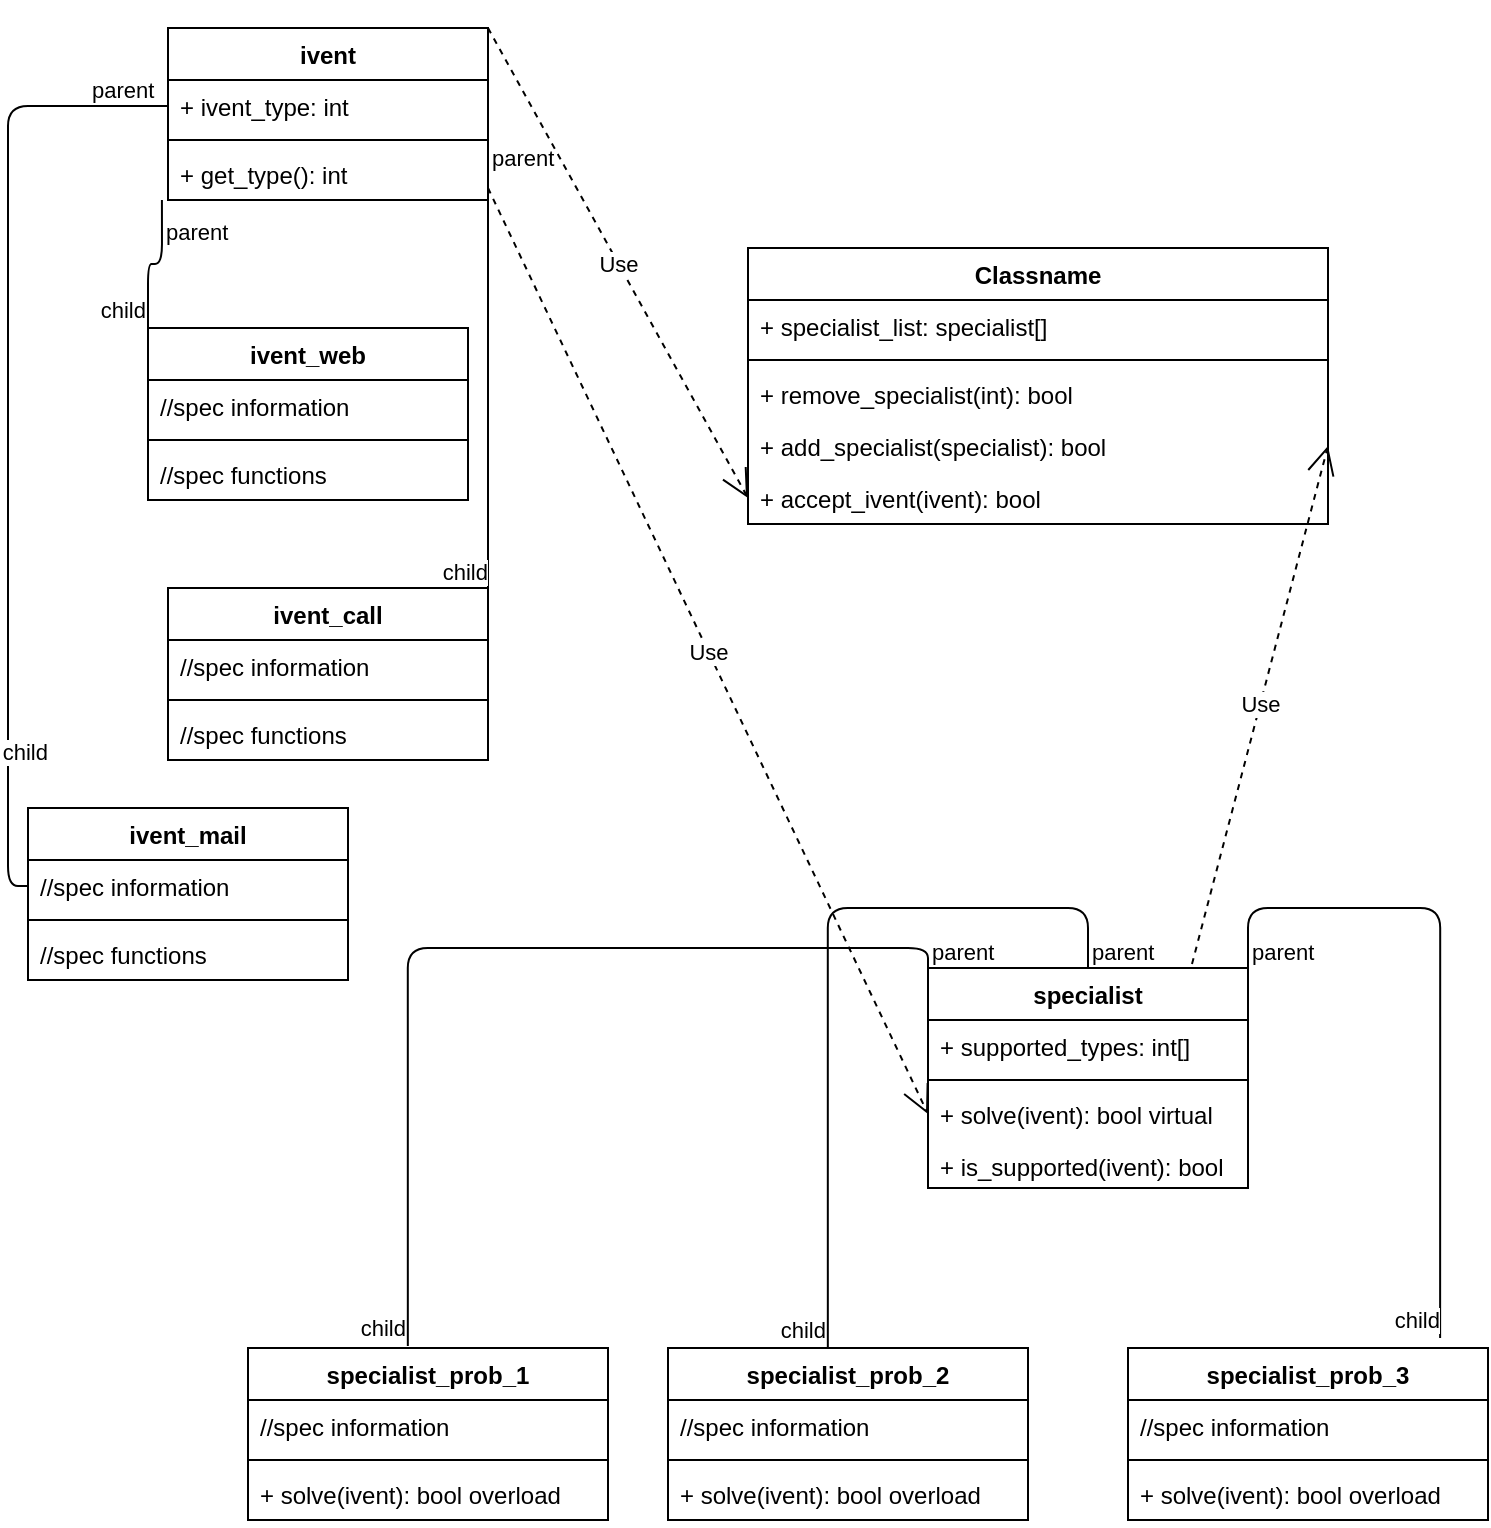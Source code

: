 <mxfile version="14.1.9" type="github">
  <diagram id="C5RBs43oDa-KdzZeNtuy" name="Page-1">
    <mxGraphModel dx="1422" dy="801" grid="1" gridSize="10" guides="1" tooltips="1" connect="1" arrows="1" fold="1" page="1" pageScale="1" pageWidth="827" pageHeight="1169" math="0" shadow="0">
      <root>
        <mxCell id="WIyWlLk6GJQsqaUBKTNV-0" />
        <mxCell id="WIyWlLk6GJQsqaUBKTNV-1" parent="WIyWlLk6GJQsqaUBKTNV-0" />
        <mxCell id="Hf2nC3oS5Auk_xt1Z7gf-0" value="ivent" style="swimlane;fontStyle=1;align=center;verticalAlign=top;childLayout=stackLayout;horizontal=1;startSize=26;horizontalStack=0;resizeParent=1;resizeParentMax=0;resizeLast=0;collapsible=1;marginBottom=0;" vertex="1" parent="WIyWlLk6GJQsqaUBKTNV-1">
          <mxGeometry x="120" y="60" width="160" height="86" as="geometry" />
        </mxCell>
        <mxCell id="Hf2nC3oS5Auk_xt1Z7gf-1" value="+ ivent_type: int" style="text;strokeColor=none;fillColor=none;align=left;verticalAlign=top;spacingLeft=4;spacingRight=4;overflow=hidden;rotatable=0;points=[[0,0.5],[1,0.5]];portConstraint=eastwest;" vertex="1" parent="Hf2nC3oS5Auk_xt1Z7gf-0">
          <mxGeometry y="26" width="160" height="26" as="geometry" />
        </mxCell>
        <mxCell id="Hf2nC3oS5Auk_xt1Z7gf-2" value="" style="line;strokeWidth=1;fillColor=none;align=left;verticalAlign=middle;spacingTop=-1;spacingLeft=3;spacingRight=3;rotatable=0;labelPosition=right;points=[];portConstraint=eastwest;" vertex="1" parent="Hf2nC3oS5Auk_xt1Z7gf-0">
          <mxGeometry y="52" width="160" height="8" as="geometry" />
        </mxCell>
        <mxCell id="Hf2nC3oS5Auk_xt1Z7gf-3" value="+ get_type(): int" style="text;strokeColor=none;fillColor=none;align=left;verticalAlign=top;spacingLeft=4;spacingRight=4;overflow=hidden;rotatable=0;points=[[0,0.5],[1,0.5]];portConstraint=eastwest;" vertex="1" parent="Hf2nC3oS5Auk_xt1Z7gf-0">
          <mxGeometry y="60" width="160" height="26" as="geometry" />
        </mxCell>
        <mxCell id="Hf2nC3oS5Auk_xt1Z7gf-4" value="ivent_web" style="swimlane;fontStyle=1;align=center;verticalAlign=top;childLayout=stackLayout;horizontal=1;startSize=26;horizontalStack=0;resizeParent=1;resizeParentMax=0;resizeLast=0;collapsible=1;marginBottom=0;" vertex="1" parent="WIyWlLk6GJQsqaUBKTNV-1">
          <mxGeometry x="110" y="210" width="160" height="86" as="geometry" />
        </mxCell>
        <mxCell id="Hf2nC3oS5Auk_xt1Z7gf-5" value="//spec information" style="text;strokeColor=none;fillColor=none;align=left;verticalAlign=top;spacingLeft=4;spacingRight=4;overflow=hidden;rotatable=0;points=[[0,0.5],[1,0.5]];portConstraint=eastwest;" vertex="1" parent="Hf2nC3oS5Auk_xt1Z7gf-4">
          <mxGeometry y="26" width="160" height="26" as="geometry" />
        </mxCell>
        <mxCell id="Hf2nC3oS5Auk_xt1Z7gf-6" value="" style="line;strokeWidth=1;fillColor=none;align=left;verticalAlign=middle;spacingTop=-1;spacingLeft=3;spacingRight=3;rotatable=0;labelPosition=right;points=[];portConstraint=eastwest;" vertex="1" parent="Hf2nC3oS5Auk_xt1Z7gf-4">
          <mxGeometry y="52" width="160" height="8" as="geometry" />
        </mxCell>
        <mxCell id="Hf2nC3oS5Auk_xt1Z7gf-7" value="//spec functions" style="text;strokeColor=none;fillColor=none;align=left;verticalAlign=top;spacingLeft=4;spacingRight=4;overflow=hidden;rotatable=0;points=[[0,0.5],[1,0.5]];portConstraint=eastwest;" vertex="1" parent="Hf2nC3oS5Auk_xt1Z7gf-4">
          <mxGeometry y="60" width="160" height="26" as="geometry" />
        </mxCell>
        <mxCell id="Hf2nC3oS5Auk_xt1Z7gf-8" value="" style="endArrow=none;html=1;edgeStyle=orthogonalEdgeStyle;exitX=-0.019;exitY=1;exitDx=0;exitDy=0;exitPerimeter=0;entryX=0;entryY=0;entryDx=0;entryDy=0;" edge="1" parent="WIyWlLk6GJQsqaUBKTNV-1" source="Hf2nC3oS5Auk_xt1Z7gf-3" target="Hf2nC3oS5Auk_xt1Z7gf-4">
          <mxGeometry relative="1" as="geometry">
            <mxPoint x="330" y="260" as="sourcePoint" />
            <mxPoint x="490" y="260" as="targetPoint" />
          </mxGeometry>
        </mxCell>
        <mxCell id="Hf2nC3oS5Auk_xt1Z7gf-9" value="parent" style="edgeLabel;resizable=0;html=1;align=left;verticalAlign=bottom;" connectable="0" vertex="1" parent="Hf2nC3oS5Auk_xt1Z7gf-8">
          <mxGeometry x="-1" relative="1" as="geometry">
            <mxPoint y="24" as="offset" />
          </mxGeometry>
        </mxCell>
        <mxCell id="Hf2nC3oS5Auk_xt1Z7gf-10" value="child" style="edgeLabel;resizable=0;html=1;align=right;verticalAlign=bottom;" connectable="0" vertex="1" parent="Hf2nC3oS5Auk_xt1Z7gf-8">
          <mxGeometry x="1" relative="1" as="geometry" />
        </mxCell>
        <mxCell id="Hf2nC3oS5Auk_xt1Z7gf-11" value="ivent_call" style="swimlane;fontStyle=1;align=center;verticalAlign=top;childLayout=stackLayout;horizontal=1;startSize=26;horizontalStack=0;resizeParent=1;resizeParentMax=0;resizeLast=0;collapsible=1;marginBottom=0;" vertex="1" parent="WIyWlLk6GJQsqaUBKTNV-1">
          <mxGeometry x="120" y="340" width="160" height="86" as="geometry" />
        </mxCell>
        <mxCell id="Hf2nC3oS5Auk_xt1Z7gf-12" value="//spec information" style="text;strokeColor=none;fillColor=none;align=left;verticalAlign=top;spacingLeft=4;spacingRight=4;overflow=hidden;rotatable=0;points=[[0,0.5],[1,0.5]];portConstraint=eastwest;" vertex="1" parent="Hf2nC3oS5Auk_xt1Z7gf-11">
          <mxGeometry y="26" width="160" height="26" as="geometry" />
        </mxCell>
        <mxCell id="Hf2nC3oS5Auk_xt1Z7gf-13" value="" style="line;strokeWidth=1;fillColor=none;align=left;verticalAlign=middle;spacingTop=-1;spacingLeft=3;spacingRight=3;rotatable=0;labelPosition=right;points=[];portConstraint=eastwest;" vertex="1" parent="Hf2nC3oS5Auk_xt1Z7gf-11">
          <mxGeometry y="52" width="160" height="8" as="geometry" />
        </mxCell>
        <mxCell id="Hf2nC3oS5Auk_xt1Z7gf-14" value="//spec functions" style="text;strokeColor=none;fillColor=none;align=left;verticalAlign=top;spacingLeft=4;spacingRight=4;overflow=hidden;rotatable=0;points=[[0,0.5],[1,0.5]];portConstraint=eastwest;" vertex="1" parent="Hf2nC3oS5Auk_xt1Z7gf-11">
          <mxGeometry y="60" width="160" height="26" as="geometry" />
        </mxCell>
        <mxCell id="Hf2nC3oS5Auk_xt1Z7gf-15" value="" style="endArrow=none;html=1;edgeStyle=orthogonalEdgeStyle;exitX=1;exitY=0.5;exitDx=0;exitDy=0;entryX=1;entryY=0;entryDx=0;entryDy=0;" edge="1" parent="WIyWlLk6GJQsqaUBKTNV-1" source="Hf2nC3oS5Auk_xt1Z7gf-3" target="Hf2nC3oS5Auk_xt1Z7gf-11">
          <mxGeometry relative="1" as="geometry">
            <mxPoint x="280.0" y="150.004" as="sourcePoint" />
            <mxPoint x="296.96" y="340" as="targetPoint" />
            <Array as="points">
              <mxPoint x="280" y="250" />
              <mxPoint x="280" y="250" />
            </Array>
          </mxGeometry>
        </mxCell>
        <mxCell id="Hf2nC3oS5Auk_xt1Z7gf-16" value="parent" style="edgeLabel;resizable=0;html=1;align=left;verticalAlign=bottom;" connectable="0" vertex="1" parent="Hf2nC3oS5Auk_xt1Z7gf-15">
          <mxGeometry x="-1" relative="1" as="geometry" />
        </mxCell>
        <mxCell id="Hf2nC3oS5Auk_xt1Z7gf-17" value="child" style="edgeLabel;resizable=0;html=1;align=right;verticalAlign=bottom;" connectable="0" vertex="1" parent="Hf2nC3oS5Auk_xt1Z7gf-15">
          <mxGeometry x="1" relative="1" as="geometry" />
        </mxCell>
        <mxCell id="Hf2nC3oS5Auk_xt1Z7gf-18" value="ivent_mail" style="swimlane;fontStyle=1;align=center;verticalAlign=top;childLayout=stackLayout;horizontal=1;startSize=26;horizontalStack=0;resizeParent=1;resizeParentMax=0;resizeLast=0;collapsible=1;marginBottom=0;" vertex="1" parent="WIyWlLk6GJQsqaUBKTNV-1">
          <mxGeometry x="50" y="450" width="160" height="86" as="geometry" />
        </mxCell>
        <mxCell id="Hf2nC3oS5Auk_xt1Z7gf-19" value="//spec information" style="text;strokeColor=none;fillColor=none;align=left;verticalAlign=top;spacingLeft=4;spacingRight=4;overflow=hidden;rotatable=0;points=[[0,0.5],[1,0.5]];portConstraint=eastwest;" vertex="1" parent="Hf2nC3oS5Auk_xt1Z7gf-18">
          <mxGeometry y="26" width="160" height="26" as="geometry" />
        </mxCell>
        <mxCell id="Hf2nC3oS5Auk_xt1Z7gf-20" value="" style="line;strokeWidth=1;fillColor=none;align=left;verticalAlign=middle;spacingTop=-1;spacingLeft=3;spacingRight=3;rotatable=0;labelPosition=right;points=[];portConstraint=eastwest;" vertex="1" parent="Hf2nC3oS5Auk_xt1Z7gf-18">
          <mxGeometry y="52" width="160" height="8" as="geometry" />
        </mxCell>
        <mxCell id="Hf2nC3oS5Auk_xt1Z7gf-21" value="//spec functions" style="text;strokeColor=none;fillColor=none;align=left;verticalAlign=top;spacingLeft=4;spacingRight=4;overflow=hidden;rotatable=0;points=[[0,0.5],[1,0.5]];portConstraint=eastwest;" vertex="1" parent="Hf2nC3oS5Auk_xt1Z7gf-18">
          <mxGeometry y="60" width="160" height="26" as="geometry" />
        </mxCell>
        <mxCell id="Hf2nC3oS5Auk_xt1Z7gf-22" value="" style="endArrow=none;html=1;edgeStyle=orthogonalEdgeStyle;exitX=0;exitY=0.5;exitDx=0;exitDy=0;entryX=0;entryY=0.5;entryDx=0;entryDy=0;" edge="1" parent="WIyWlLk6GJQsqaUBKTNV-1" source="Hf2nC3oS5Auk_xt1Z7gf-1" target="Hf2nC3oS5Auk_xt1Z7gf-19">
          <mxGeometry relative="1" as="geometry">
            <mxPoint x="330" y="260" as="sourcePoint" />
            <mxPoint x="490" y="260" as="targetPoint" />
          </mxGeometry>
        </mxCell>
        <mxCell id="Hf2nC3oS5Auk_xt1Z7gf-23" value="parent" style="edgeLabel;resizable=0;html=1;align=left;verticalAlign=bottom;" connectable="0" vertex="1" parent="Hf2nC3oS5Auk_xt1Z7gf-22">
          <mxGeometry x="-1" relative="1" as="geometry">
            <mxPoint x="-40" as="offset" />
          </mxGeometry>
        </mxCell>
        <mxCell id="Hf2nC3oS5Auk_xt1Z7gf-24" value="child" style="edgeLabel;resizable=0;html=1;align=right;verticalAlign=bottom;" connectable="0" vertex="1" parent="Hf2nC3oS5Auk_xt1Z7gf-22">
          <mxGeometry x="1" relative="1" as="geometry">
            <mxPoint x="10" y="-59" as="offset" />
          </mxGeometry>
        </mxCell>
        <mxCell id="Hf2nC3oS5Auk_xt1Z7gf-25" value="Classname" style="swimlane;fontStyle=1;align=center;verticalAlign=top;childLayout=stackLayout;horizontal=1;startSize=26;horizontalStack=0;resizeParent=1;resizeParentMax=0;resizeLast=0;collapsible=1;marginBottom=0;" vertex="1" parent="WIyWlLk6GJQsqaUBKTNV-1">
          <mxGeometry x="410" y="170" width="290" height="138" as="geometry" />
        </mxCell>
        <mxCell id="Hf2nC3oS5Auk_xt1Z7gf-26" value="+ specialist_list: specialist[]" style="text;strokeColor=none;fillColor=none;align=left;verticalAlign=top;spacingLeft=4;spacingRight=4;overflow=hidden;rotatable=0;points=[[0,0.5],[1,0.5]];portConstraint=eastwest;" vertex="1" parent="Hf2nC3oS5Auk_xt1Z7gf-25">
          <mxGeometry y="26" width="290" height="26" as="geometry" />
        </mxCell>
        <mxCell id="Hf2nC3oS5Auk_xt1Z7gf-27" value="" style="line;strokeWidth=1;fillColor=none;align=left;verticalAlign=middle;spacingTop=-1;spacingLeft=3;spacingRight=3;rotatable=0;labelPosition=right;points=[];portConstraint=eastwest;" vertex="1" parent="Hf2nC3oS5Auk_xt1Z7gf-25">
          <mxGeometry y="52" width="290" height="8" as="geometry" />
        </mxCell>
        <mxCell id="Hf2nC3oS5Auk_xt1Z7gf-60" value="+ remove_specialist(int): bool" style="text;strokeColor=none;fillColor=none;align=left;verticalAlign=top;spacingLeft=4;spacingRight=4;overflow=hidden;rotatable=0;points=[[0,0.5],[1,0.5]];portConstraint=eastwest;" vertex="1" parent="Hf2nC3oS5Auk_xt1Z7gf-25">
          <mxGeometry y="60" width="290" height="26" as="geometry" />
        </mxCell>
        <mxCell id="Hf2nC3oS5Auk_xt1Z7gf-59" value="+ add_specialist(specialist): bool" style="text;strokeColor=none;fillColor=none;align=left;verticalAlign=top;spacingLeft=4;spacingRight=4;overflow=hidden;rotatable=0;points=[[0,0.5],[1,0.5]];portConstraint=eastwest;" vertex="1" parent="Hf2nC3oS5Auk_xt1Z7gf-25">
          <mxGeometry y="86" width="290" height="26" as="geometry" />
        </mxCell>
        <mxCell id="Hf2nC3oS5Auk_xt1Z7gf-28" value="+ accept_ivent(ivent): bool" style="text;strokeColor=none;fillColor=none;align=left;verticalAlign=top;spacingLeft=4;spacingRight=4;overflow=hidden;rotatable=0;points=[[0,0.5],[1,0.5]];portConstraint=eastwest;" vertex="1" parent="Hf2nC3oS5Auk_xt1Z7gf-25">
          <mxGeometry y="112" width="290" height="26" as="geometry" />
        </mxCell>
        <mxCell id="Hf2nC3oS5Auk_xt1Z7gf-29" value="specialist" style="swimlane;fontStyle=1;align=center;verticalAlign=top;childLayout=stackLayout;horizontal=1;startSize=26;horizontalStack=0;resizeParent=1;resizeParentMax=0;resizeLast=0;collapsible=1;marginBottom=0;" vertex="1" parent="WIyWlLk6GJQsqaUBKTNV-1">
          <mxGeometry x="500" y="530" width="160" height="110" as="geometry" />
        </mxCell>
        <mxCell id="Hf2nC3oS5Auk_xt1Z7gf-30" value="+ supported_types: int[]" style="text;strokeColor=none;fillColor=none;align=left;verticalAlign=top;spacingLeft=4;spacingRight=4;overflow=hidden;rotatable=0;points=[[0,0.5],[1,0.5]];portConstraint=eastwest;" vertex="1" parent="Hf2nC3oS5Auk_xt1Z7gf-29">
          <mxGeometry y="26" width="160" height="26" as="geometry" />
        </mxCell>
        <mxCell id="Hf2nC3oS5Auk_xt1Z7gf-31" value="" style="line;strokeWidth=1;fillColor=none;align=left;verticalAlign=middle;spacingTop=-1;spacingLeft=3;spacingRight=3;rotatable=0;labelPosition=right;points=[];portConstraint=eastwest;" vertex="1" parent="Hf2nC3oS5Auk_xt1Z7gf-29">
          <mxGeometry y="52" width="160" height="8" as="geometry" />
        </mxCell>
        <mxCell id="Hf2nC3oS5Auk_xt1Z7gf-33" value="+ solve(ivent): bool virtual" style="text;strokeColor=none;fillColor=none;align=left;verticalAlign=top;spacingLeft=4;spacingRight=4;overflow=hidden;rotatable=0;points=[[0,0.5],[1,0.5]];portConstraint=eastwest;" vertex="1" parent="Hf2nC3oS5Auk_xt1Z7gf-29">
          <mxGeometry y="60" width="160" height="26" as="geometry" />
        </mxCell>
        <mxCell id="Hf2nC3oS5Auk_xt1Z7gf-32" value="+ is_supported(ivent): bool" style="text;strokeColor=none;fillColor=none;align=left;verticalAlign=top;spacingLeft=4;spacingRight=4;overflow=hidden;rotatable=0;points=[[0,0.5],[1,0.5]];portConstraint=eastwest;" vertex="1" parent="Hf2nC3oS5Auk_xt1Z7gf-29">
          <mxGeometry y="86" width="160" height="24" as="geometry" />
        </mxCell>
        <mxCell id="Hf2nC3oS5Auk_xt1Z7gf-35" value="specialist_prob_1" style="swimlane;fontStyle=1;align=center;verticalAlign=top;childLayout=stackLayout;horizontal=1;startSize=26;horizontalStack=0;resizeParent=1;resizeParentMax=0;resizeLast=0;collapsible=1;marginBottom=0;" vertex="1" parent="WIyWlLk6GJQsqaUBKTNV-1">
          <mxGeometry x="160" y="720" width="180" height="86" as="geometry" />
        </mxCell>
        <mxCell id="Hf2nC3oS5Auk_xt1Z7gf-36" value="//spec information" style="text;strokeColor=none;fillColor=none;align=left;verticalAlign=top;spacingLeft=4;spacingRight=4;overflow=hidden;rotatable=0;points=[[0,0.5],[1,0.5]];portConstraint=eastwest;" vertex="1" parent="Hf2nC3oS5Auk_xt1Z7gf-35">
          <mxGeometry y="26" width="180" height="26" as="geometry" />
        </mxCell>
        <mxCell id="Hf2nC3oS5Auk_xt1Z7gf-37" value="" style="line;strokeWidth=1;fillColor=none;align=left;verticalAlign=middle;spacingTop=-1;spacingLeft=3;spacingRight=3;rotatable=0;labelPosition=right;points=[];portConstraint=eastwest;" vertex="1" parent="Hf2nC3oS5Auk_xt1Z7gf-35">
          <mxGeometry y="52" width="180" height="8" as="geometry" />
        </mxCell>
        <mxCell id="Hf2nC3oS5Auk_xt1Z7gf-38" value="+ solve(ivent): bool overload" style="text;strokeColor=none;fillColor=none;align=left;verticalAlign=top;spacingLeft=4;spacingRight=4;overflow=hidden;rotatable=0;points=[[0,0.5],[1,0.5]];portConstraint=eastwest;" vertex="1" parent="Hf2nC3oS5Auk_xt1Z7gf-35">
          <mxGeometry y="60" width="180" height="26" as="geometry" />
        </mxCell>
        <mxCell id="Hf2nC3oS5Auk_xt1Z7gf-41" value="specialist_prob_2" style="swimlane;fontStyle=1;align=center;verticalAlign=top;childLayout=stackLayout;horizontal=1;startSize=26;horizontalStack=0;resizeParent=1;resizeParentMax=0;resizeLast=0;collapsible=1;marginBottom=0;" vertex="1" parent="WIyWlLk6GJQsqaUBKTNV-1">
          <mxGeometry x="370" y="720" width="180" height="86" as="geometry" />
        </mxCell>
        <mxCell id="Hf2nC3oS5Auk_xt1Z7gf-42" value="//spec information" style="text;strokeColor=none;fillColor=none;align=left;verticalAlign=top;spacingLeft=4;spacingRight=4;overflow=hidden;rotatable=0;points=[[0,0.5],[1,0.5]];portConstraint=eastwest;" vertex="1" parent="Hf2nC3oS5Auk_xt1Z7gf-41">
          <mxGeometry y="26" width="180" height="26" as="geometry" />
        </mxCell>
        <mxCell id="Hf2nC3oS5Auk_xt1Z7gf-43" value="" style="line;strokeWidth=1;fillColor=none;align=left;verticalAlign=middle;spacingTop=-1;spacingLeft=3;spacingRight=3;rotatable=0;labelPosition=right;points=[];portConstraint=eastwest;" vertex="1" parent="Hf2nC3oS5Auk_xt1Z7gf-41">
          <mxGeometry y="52" width="180" height="8" as="geometry" />
        </mxCell>
        <mxCell id="Hf2nC3oS5Auk_xt1Z7gf-44" value="+ solve(ivent): bool overload" style="text;strokeColor=none;fillColor=none;align=left;verticalAlign=top;spacingLeft=4;spacingRight=4;overflow=hidden;rotatable=0;points=[[0,0.5],[1,0.5]];portConstraint=eastwest;" vertex="1" parent="Hf2nC3oS5Auk_xt1Z7gf-41">
          <mxGeometry y="60" width="180" height="26" as="geometry" />
        </mxCell>
        <mxCell id="Hf2nC3oS5Auk_xt1Z7gf-45" value="specialist_prob_3" style="swimlane;fontStyle=1;align=center;verticalAlign=top;childLayout=stackLayout;horizontal=1;startSize=26;horizontalStack=0;resizeParent=1;resizeParentMax=0;resizeLast=0;collapsible=1;marginBottom=0;" vertex="1" parent="WIyWlLk6GJQsqaUBKTNV-1">
          <mxGeometry x="600" y="720" width="180" height="86" as="geometry" />
        </mxCell>
        <mxCell id="Hf2nC3oS5Auk_xt1Z7gf-46" value="//spec information" style="text;strokeColor=none;fillColor=none;align=left;verticalAlign=top;spacingLeft=4;spacingRight=4;overflow=hidden;rotatable=0;points=[[0,0.5],[1,0.5]];portConstraint=eastwest;" vertex="1" parent="Hf2nC3oS5Auk_xt1Z7gf-45">
          <mxGeometry y="26" width="180" height="26" as="geometry" />
        </mxCell>
        <mxCell id="Hf2nC3oS5Auk_xt1Z7gf-47" value="" style="line;strokeWidth=1;fillColor=none;align=left;verticalAlign=middle;spacingTop=-1;spacingLeft=3;spacingRight=3;rotatable=0;labelPosition=right;points=[];portConstraint=eastwest;" vertex="1" parent="Hf2nC3oS5Auk_xt1Z7gf-45">
          <mxGeometry y="52" width="180" height="8" as="geometry" />
        </mxCell>
        <mxCell id="Hf2nC3oS5Auk_xt1Z7gf-48" value="+ solve(ivent): bool overload" style="text;strokeColor=none;fillColor=none;align=left;verticalAlign=top;spacingLeft=4;spacingRight=4;overflow=hidden;rotatable=0;points=[[0,0.5],[1,0.5]];portConstraint=eastwest;" vertex="1" parent="Hf2nC3oS5Auk_xt1Z7gf-45">
          <mxGeometry y="60" width="180" height="26" as="geometry" />
        </mxCell>
        <mxCell id="Hf2nC3oS5Auk_xt1Z7gf-49" value="" style="endArrow=none;html=1;edgeStyle=orthogonalEdgeStyle;exitX=0;exitY=0;exitDx=0;exitDy=0;entryX=0.444;entryY=-0.012;entryDx=0;entryDy=0;entryPerimeter=0;" edge="1" parent="WIyWlLk6GJQsqaUBKTNV-1" source="Hf2nC3oS5Auk_xt1Z7gf-29" target="Hf2nC3oS5Auk_xt1Z7gf-35">
          <mxGeometry relative="1" as="geometry">
            <mxPoint x="330" y="560" as="sourcePoint" />
            <mxPoint x="490" y="560" as="targetPoint" />
          </mxGeometry>
        </mxCell>
        <mxCell id="Hf2nC3oS5Auk_xt1Z7gf-50" value="parent" style="edgeLabel;resizable=0;html=1;align=left;verticalAlign=bottom;" connectable="0" vertex="1" parent="Hf2nC3oS5Auk_xt1Z7gf-49">
          <mxGeometry x="-1" relative="1" as="geometry" />
        </mxCell>
        <mxCell id="Hf2nC3oS5Auk_xt1Z7gf-51" value="child" style="edgeLabel;resizable=0;html=1;align=right;verticalAlign=bottom;" connectable="0" vertex="1" parent="Hf2nC3oS5Auk_xt1Z7gf-49">
          <mxGeometry x="1" relative="1" as="geometry" />
        </mxCell>
        <mxCell id="Hf2nC3oS5Auk_xt1Z7gf-52" value="" style="endArrow=none;html=1;edgeStyle=orthogonalEdgeStyle;exitX=0.5;exitY=0;exitDx=0;exitDy=0;entryX=0.444;entryY=0;entryDx=0;entryDy=0;entryPerimeter=0;" edge="1" parent="WIyWlLk6GJQsqaUBKTNV-1" source="Hf2nC3oS5Auk_xt1Z7gf-29" target="Hf2nC3oS5Auk_xt1Z7gf-41">
          <mxGeometry relative="1" as="geometry">
            <mxPoint x="330" y="560" as="sourcePoint" />
            <mxPoint x="490" y="560" as="targetPoint" />
            <Array as="points">
              <mxPoint x="580" y="500" />
              <mxPoint x="450" y="500" />
            </Array>
          </mxGeometry>
        </mxCell>
        <mxCell id="Hf2nC3oS5Auk_xt1Z7gf-53" value="parent" style="edgeLabel;resizable=0;html=1;align=left;verticalAlign=bottom;" connectable="0" vertex="1" parent="Hf2nC3oS5Auk_xt1Z7gf-52">
          <mxGeometry x="-1" relative="1" as="geometry" />
        </mxCell>
        <mxCell id="Hf2nC3oS5Auk_xt1Z7gf-54" value="child" style="edgeLabel;resizable=0;html=1;align=right;verticalAlign=bottom;" connectable="0" vertex="1" parent="Hf2nC3oS5Auk_xt1Z7gf-52">
          <mxGeometry x="1" relative="1" as="geometry" />
        </mxCell>
        <mxCell id="Hf2nC3oS5Auk_xt1Z7gf-55" value="" style="endArrow=none;html=1;edgeStyle=orthogonalEdgeStyle;exitX=1;exitY=0;exitDx=0;exitDy=0;entryX=0.867;entryY=-0.058;entryDx=0;entryDy=0;entryPerimeter=0;" edge="1" parent="WIyWlLk6GJQsqaUBKTNV-1" source="Hf2nC3oS5Auk_xt1Z7gf-29" target="Hf2nC3oS5Auk_xt1Z7gf-45">
          <mxGeometry relative="1" as="geometry">
            <mxPoint x="330" y="560" as="sourcePoint" />
            <mxPoint x="490" y="560" as="targetPoint" />
            <Array as="points">
              <mxPoint x="660" y="500" />
              <mxPoint x="756" y="500" />
            </Array>
          </mxGeometry>
        </mxCell>
        <mxCell id="Hf2nC3oS5Auk_xt1Z7gf-56" value="parent" style="edgeLabel;resizable=0;html=1;align=left;verticalAlign=bottom;" connectable="0" vertex="1" parent="Hf2nC3oS5Auk_xt1Z7gf-55">
          <mxGeometry x="-1" relative="1" as="geometry" />
        </mxCell>
        <mxCell id="Hf2nC3oS5Auk_xt1Z7gf-57" value="child" style="edgeLabel;resizable=0;html=1;align=right;verticalAlign=bottom;" connectable="0" vertex="1" parent="Hf2nC3oS5Auk_xt1Z7gf-55">
          <mxGeometry x="1" relative="1" as="geometry" />
        </mxCell>
        <mxCell id="Hf2nC3oS5Auk_xt1Z7gf-61" value="Use" style="endArrow=open;endSize=12;dashed=1;html=1;exitX=1;exitY=0;exitDx=0;exitDy=0;entryX=0;entryY=0.5;entryDx=0;entryDy=0;" edge="1" parent="WIyWlLk6GJQsqaUBKTNV-1" source="Hf2nC3oS5Auk_xt1Z7gf-0" target="Hf2nC3oS5Auk_xt1Z7gf-28">
          <mxGeometry width="160" relative="1" as="geometry">
            <mxPoint x="330" y="410" as="sourcePoint" />
            <mxPoint x="490" y="410" as="targetPoint" />
          </mxGeometry>
        </mxCell>
        <mxCell id="Hf2nC3oS5Auk_xt1Z7gf-62" value="Use" style="endArrow=open;endSize=12;dashed=1;html=1;entryX=0;entryY=0.5;entryDx=0;entryDy=0;" edge="1" parent="WIyWlLk6GJQsqaUBKTNV-1" target="Hf2nC3oS5Auk_xt1Z7gf-33">
          <mxGeometry width="160" relative="1" as="geometry">
            <mxPoint x="280" y="140" as="sourcePoint" />
            <mxPoint x="490" y="410" as="targetPoint" />
          </mxGeometry>
        </mxCell>
        <mxCell id="Hf2nC3oS5Auk_xt1Z7gf-63" value="Use" style="endArrow=open;endSize=12;dashed=1;html=1;exitX=0.825;exitY=-0.018;exitDx=0;exitDy=0;exitPerimeter=0;entryX=1;entryY=0.5;entryDx=0;entryDy=0;" edge="1" parent="WIyWlLk6GJQsqaUBKTNV-1" source="Hf2nC3oS5Auk_xt1Z7gf-29" target="Hf2nC3oS5Auk_xt1Z7gf-59">
          <mxGeometry width="160" relative="1" as="geometry">
            <mxPoint x="330" y="410" as="sourcePoint" />
            <mxPoint x="490" y="410" as="targetPoint" />
          </mxGeometry>
        </mxCell>
      </root>
    </mxGraphModel>
  </diagram>
</mxfile>
